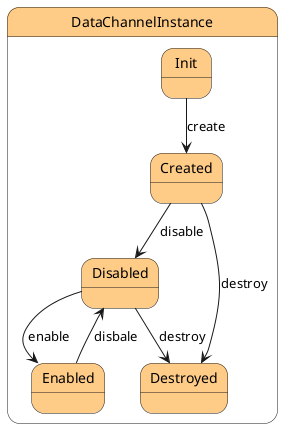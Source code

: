 @startuml



state DataChannelInstance #ffcc88 {

    state Init #ffcc88 {
    }

    state Created #ffcc88 {
    }

    state Disabled #ffcc88 {
    }

    state Enabled #ffcc88 {
    }

    state Destroyed #ffcc88 {
    }

}


Init --> Created : create

Created --> Disabled : disable

Created --> Destroyed : destroy

Disabled --> Enabled : enable

Disabled --> Destroyed : destroy

Enabled --> Disabled : disbale




@enduml
